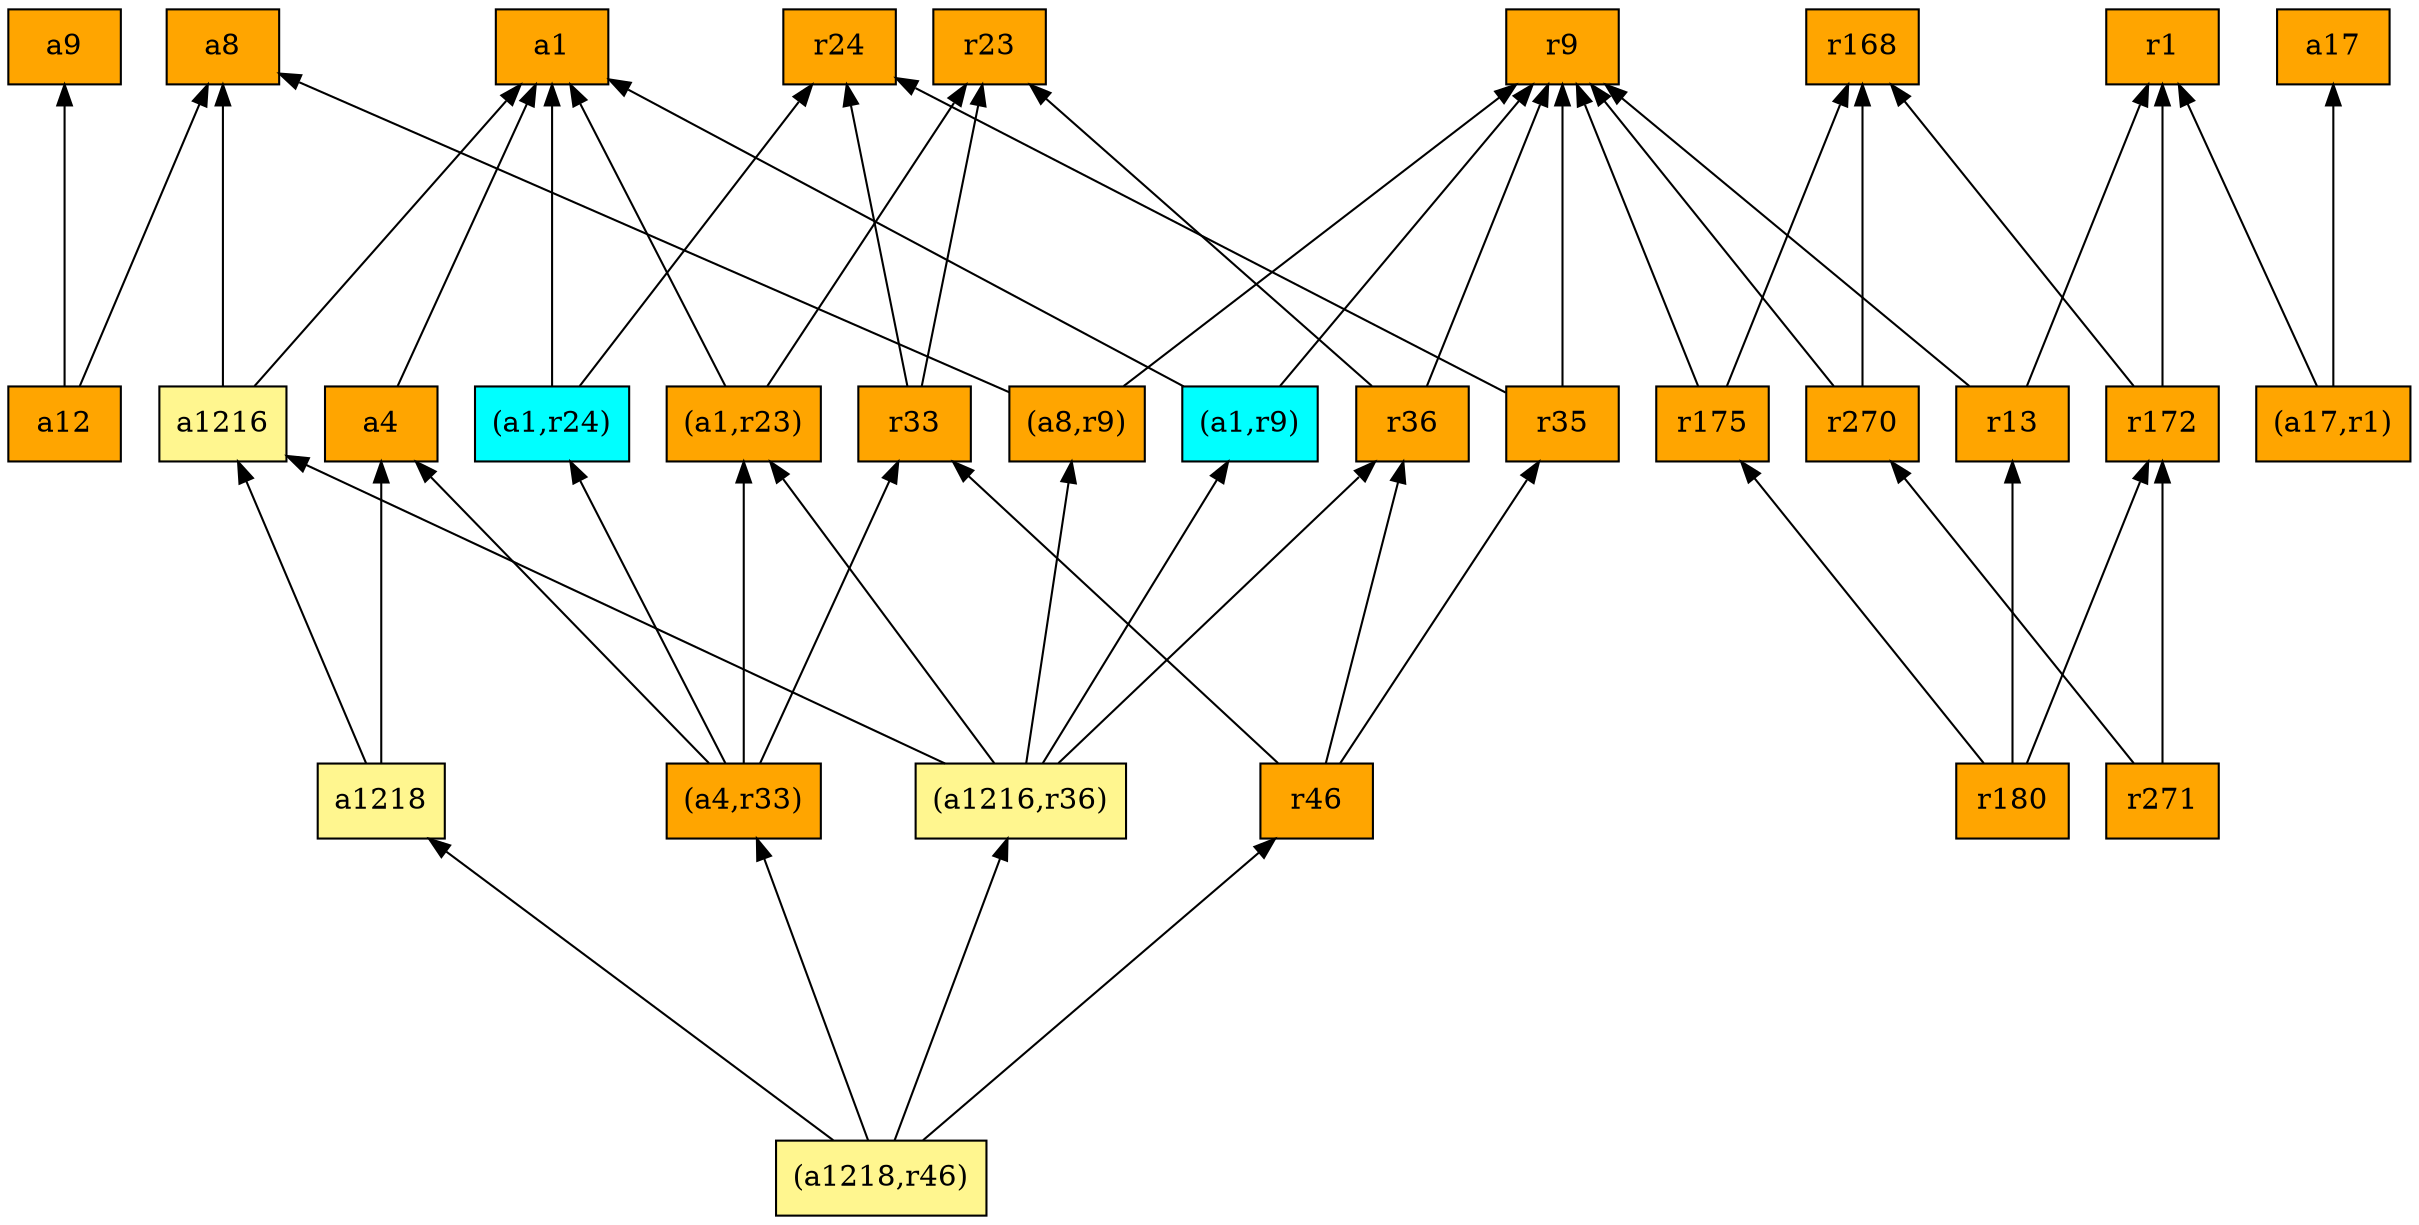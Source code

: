 digraph G {
rankdir=BT;ranksep="2.0";
"(a1,r9)" [shape=record,fillcolor=cyan,style=filled,label="{(a1,r9)}"];
"a1218" [shape=record,fillcolor=khaki1,style=filled,label="{a1218}"];
"r271" [shape=record,fillcolor=orange,style=filled,label="{r271}"];
"a8" [shape=record,fillcolor=orange,style=filled,label="{a8}"];
"(a4,r33)" [shape=record,fillcolor=orange,style=filled,label="{(a4,r33)}"];
"(a8,r9)" [shape=record,fillcolor=orange,style=filled,label="{(a8,r9)}"];
"r175" [shape=record,fillcolor=orange,style=filled,label="{r175}"];
"(a1216,r36)" [shape=record,fillcolor=khaki1,style=filled,label="{(a1216,r36)}"];
"a17" [shape=record,fillcolor=orange,style=filled,label="{a17}"];
"r13" [shape=record,fillcolor=orange,style=filled,label="{r13}"];
"a1216" [shape=record,fillcolor=khaki1,style=filled,label="{a1216}"];
"r9" [shape=record,fillcolor=orange,style=filled,label="{r9}"];
"(a17,r1)" [shape=record,fillcolor=orange,style=filled,label="{(a17,r1)}"];
"r270" [shape=record,fillcolor=orange,style=filled,label="{r270}"];
"a1" [shape=record,fillcolor=orange,style=filled,label="{a1}"];
"(a1,r23)" [shape=record,fillcolor=orange,style=filled,label="{(a1,r23)}"];
"r180" [shape=record,fillcolor=orange,style=filled,label="{r180}"];
"(a1,r24)" [shape=record,fillcolor=cyan,style=filled,label="{(a1,r24)}"];
"r172" [shape=record,fillcolor=orange,style=filled,label="{r172}"];
"r35" [shape=record,fillcolor=orange,style=filled,label="{r35}"];
"r24" [shape=record,fillcolor=orange,style=filled,label="{r24}"];
"a4" [shape=record,fillcolor=orange,style=filled,label="{a4}"];
"a9" [shape=record,fillcolor=orange,style=filled,label="{a9}"];
"(a1218,r46)" [shape=record,fillcolor=khaki1,style=filled,label="{(a1218,r46)}"];
"r33" [shape=record,fillcolor=orange,style=filled,label="{r33}"];
"r36" [shape=record,fillcolor=orange,style=filled,label="{r36}"];
"r23" [shape=record,fillcolor=orange,style=filled,label="{r23}"];
"r46" [shape=record,fillcolor=orange,style=filled,label="{r46}"];
"r1" [shape=record,fillcolor=orange,style=filled,label="{r1}"];
"a12" [shape=record,fillcolor=orange,style=filled,label="{a12}"];
"r168" [shape=record,fillcolor=orange,style=filled,label="{r168}"];
"(a1,r9)" -> "r9"
"(a1,r9)" -> "a1"
"a1218" -> "a1216"
"a1218" -> "a4"
"r271" -> "r270"
"r271" -> "r172"
"(a4,r33)" -> "a4"
"(a4,r33)" -> "(a1,r23)"
"(a4,r33)" -> "(a1,r24)"
"(a4,r33)" -> "r33"
"(a8,r9)" -> "r9"
"(a8,r9)" -> "a8"
"r175" -> "r9"
"r175" -> "r168"
"(a1216,r36)" -> "(a1,r9)"
"(a1216,r36)" -> "(a1,r23)"
"(a1216,r36)" -> "(a8,r9)"
"(a1216,r36)" -> "r36"
"(a1216,r36)" -> "a1216"
"r13" -> "r9"
"r13" -> "r1"
"a1216" -> "a1"
"a1216" -> "a8"
"(a17,r1)" -> "r1"
"(a17,r1)" -> "a17"
"r270" -> "r9"
"r270" -> "r168"
"(a1,r23)" -> "a1"
"(a1,r23)" -> "r23"
"r180" -> "r172"
"r180" -> "r175"
"r180" -> "r13"
"(a1,r24)" -> "a1"
"(a1,r24)" -> "r24"
"r172" -> "r1"
"r172" -> "r168"
"r35" -> "r9"
"r35" -> "r24"
"a4" -> "a1"
"(a1218,r46)" -> "a1218"
"(a1218,r46)" -> "(a4,r33)"
"(a1218,r46)" -> "(a1216,r36)"
"(a1218,r46)" -> "r46"
"r33" -> "r24"
"r33" -> "r23"
"r36" -> "r9"
"r36" -> "r23"
"r46" -> "r35"
"r46" -> "r33"
"r46" -> "r36"
"a12" -> "a8"
"a12" -> "a9"
}